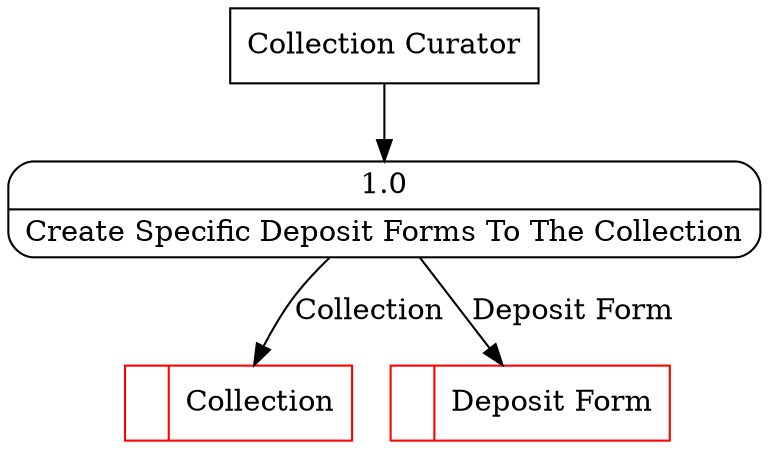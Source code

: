 digraph dfd2{ 
node[shape=record]
200 [label="<f0>  |<f1> Collection " color=red];
201 [label="<f0>  |<f1> Deposit Form " color=red];
202 [label="Collection Curator" shape=box];
203 [label="{<f0> 1.0|<f1> Create Specific Deposit Forms To The Collection }" shape=Mrecord];
202 -> 203
203 -> 201 [label="Deposit Form"]
203 -> 200 [label="Collection"]
}